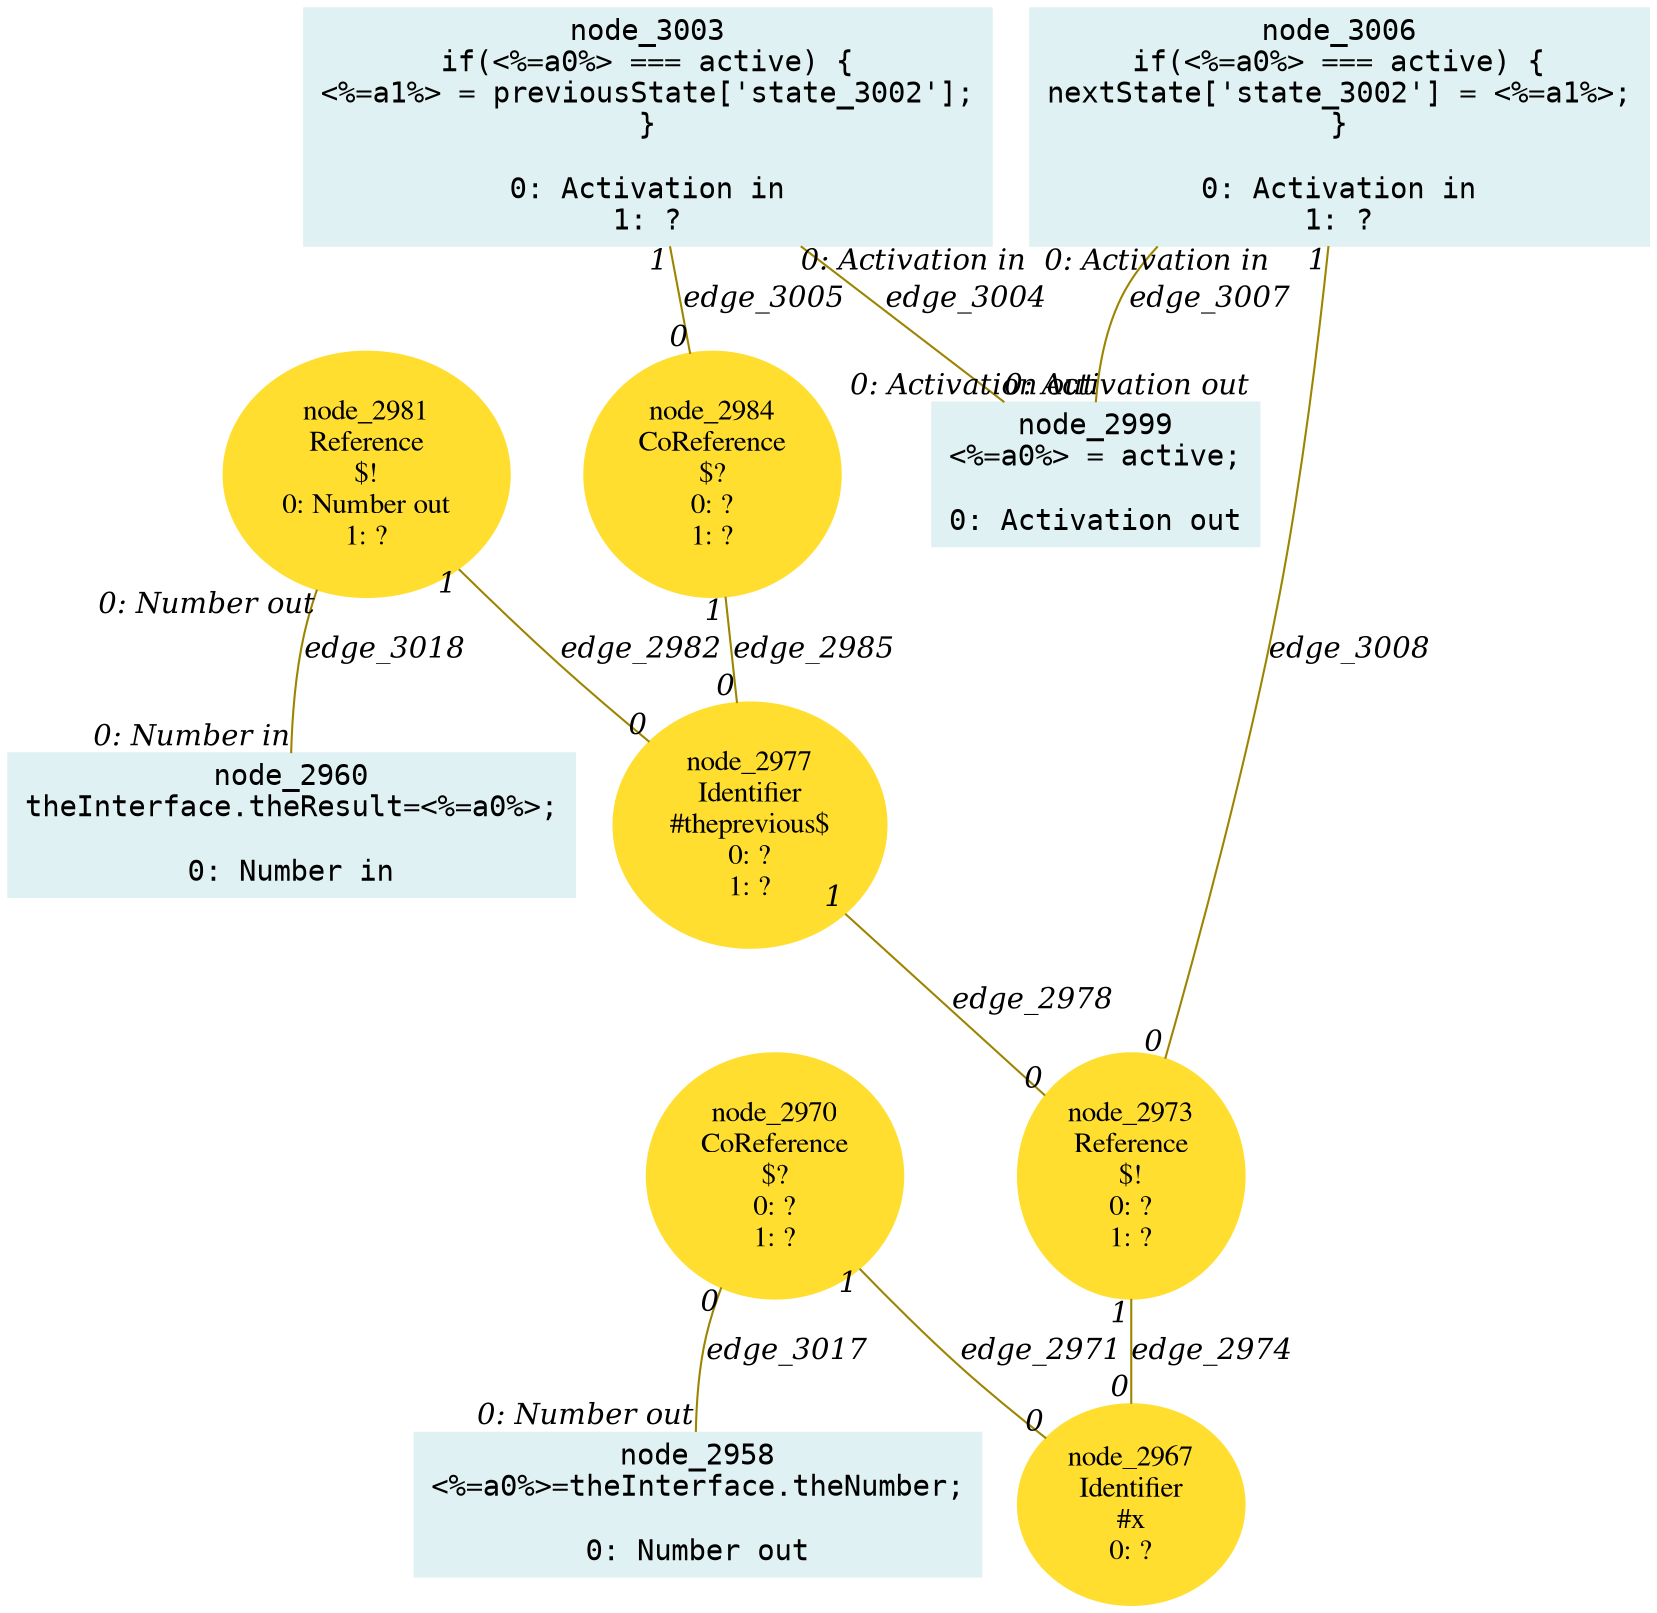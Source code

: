 digraph g{node_2958 [shape="box", style="filled", color="#dff1f2", fontname="Courier", label="node_2958
<%=a0%>=theInterface.theNumber;

0: Number out" ]
node_2960 [shape="box", style="filled", color="#dff1f2", fontname="Courier", label="node_2960
theInterface.theResult=<%=a0%>;

0: Number in" ]
node_2967 [shape="ellipse", style="filled", color="#ffde2f", fontname="Times", label="node_2967
Identifier
#x
0: ?" ]
node_2970 [shape="ellipse", style="filled", color="#ffde2f", fontname="Times", label="node_2970
CoReference
$?
0: ?
1: ?" ]
node_2973 [shape="ellipse", style="filled", color="#ffde2f", fontname="Times", label="node_2973
Reference
$!
0: ?
1: ?" ]
node_2977 [shape="ellipse", style="filled", color="#ffde2f", fontname="Times", label="node_2977
Identifier
#theprevious$
0: ?
1: ?" ]
node_2981 [shape="ellipse", style="filled", color="#ffde2f", fontname="Times", label="node_2981
Reference
$!
0: Number out
1: ?" ]
node_2984 [shape="ellipse", style="filled", color="#ffde2f", fontname="Times", label="node_2984
CoReference
$?
0: ?
1: ?" ]
node_2999 [shape="box", style="filled", color="#dff1f2", fontname="Courier", label="node_2999
<%=a0%> = active;

0: Activation out" ]
node_3003 [shape="box", style="filled", color="#dff1f2", fontname="Courier", label="node_3003
if(<%=a0%> === active) {
<%=a1%> = previousState['state_3002'];
}

0: Activation in
1: ?" ]
node_3006 [shape="box", style="filled", color="#dff1f2", fontname="Courier", label="node_3006
if(<%=a0%> === active) {
nextState['state_3002'] = <%=a1%>;
}

0: Activation in
1: ?" ]
node_2970 -> node_2967 [dir=none, arrowHead=none, fontname="Times-Italic", arrowsize=1, color="#9d8400", label="edge_2971",  headlabel="0", taillabel="1" ]
node_2973 -> node_2967 [dir=none, arrowHead=none, fontname="Times-Italic", arrowsize=1, color="#9d8400", label="edge_2974",  headlabel="0", taillabel="1" ]
node_2977 -> node_2973 [dir=none, arrowHead=none, fontname="Times-Italic", arrowsize=1, color="#9d8400", label="edge_2978",  headlabel="0", taillabel="1" ]
node_2981 -> node_2977 [dir=none, arrowHead=none, fontname="Times-Italic", arrowsize=1, color="#9d8400", label="edge_2982",  headlabel="0", taillabel="1" ]
node_2984 -> node_2977 [dir=none, arrowHead=none, fontname="Times-Italic", arrowsize=1, color="#9d8400", label="edge_2985",  headlabel="0", taillabel="1" ]
node_3003 -> node_2999 [dir=none, arrowHead=none, fontname="Times-Italic", arrowsize=1, color="#9d8400", label="edge_3004",  headlabel="0: Activation out", taillabel="0: Activation in" ]
node_3003 -> node_2984 [dir=none, arrowHead=none, fontname="Times-Italic", arrowsize=1, color="#9d8400", label="edge_3005",  headlabel="0", taillabel="1" ]
node_3006 -> node_2999 [dir=none, arrowHead=none, fontname="Times-Italic", arrowsize=1, color="#9d8400", label="edge_3007",  headlabel="0: Activation out", taillabel="0: Activation in" ]
node_3006 -> node_2973 [dir=none, arrowHead=none, fontname="Times-Italic", arrowsize=1, color="#9d8400", label="edge_3008",  headlabel="0", taillabel="1" ]
node_2970 -> node_2958 [dir=none, arrowHead=none, fontname="Times-Italic", arrowsize=1, color="#9d8400", label="edge_3017",  headlabel="0: Number out", taillabel="0" ]
node_2981 -> node_2960 [dir=none, arrowHead=none, fontname="Times-Italic", arrowsize=1, color="#9d8400", label="edge_3018",  headlabel="0: Number in", taillabel="0: Number out" ]
}